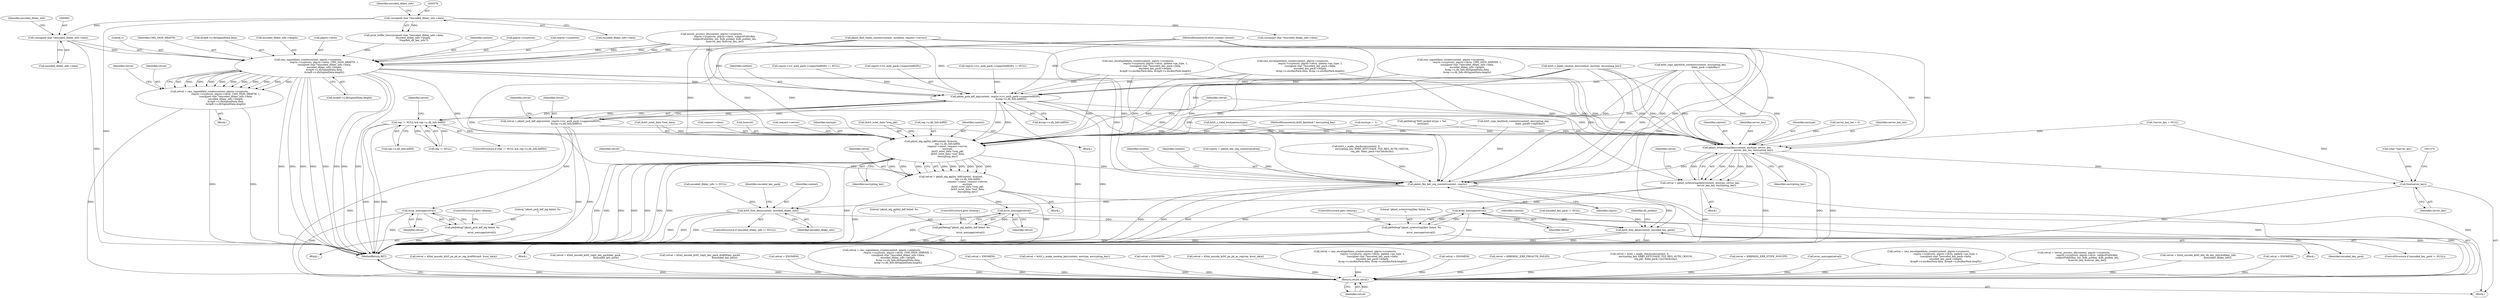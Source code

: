 digraph "0_krb5_db64ca25d661a47b996b4e2645998b5d7f0eb52c@pointer" {
"1000661" [label="(Call,(unsigned char *)encoded_dhkey_info->data)"];
"1000577" [label="(Call,(unsigned char *)encoded_dhkey_info->data)"];
"1000648" [label="(Call,cms_signeddata_create(context, plgctx->cryptoctx,\n                                           reqctx->cryptoctx, plgctx->idctx, CMS_SIGN_DRAFT9, 1,\n                                           (unsigned char *)encoded_dhkey_info->data,\n                                           encoded_dhkey_info->length,\n                                           &rep9->u.dhSignedData.data,\n                                           &rep9->u.dhSignedData.length))"];
"1000646" [label="(Call,retval = cms_signeddata_create(context, plgctx->cryptoctx,\n                                           reqctx->cryptoctx, plgctx->idctx, CMS_SIGN_DRAFT9, 1,\n                                           (unsigned char *)encoded_dhkey_info->data,\n                                           encoded_dhkey_info->length,\n                                           &rep9->u.dhSignedData.data,\n                                           &rep9->u.dhSignedData.length))"];
"1001413" [label="(Return,return retval;)"];
"1001105" [label="(Call,pkinit_pick_kdf_alg(context, reqctx->rcv_auth_pack->supportedKDFs,\n                                         &(rep->u.dh_Info.kdfID)))"];
"1001103" [label="(Call,retval = pkinit_pick_kdf_alg(context, reqctx->rcv_auth_pack->supportedKDFs,\n                                         &(rep->u.dh_Info.kdfID)))"];
"1001125" [label="(Call,error_message(retval))"];
"1001123" [label="(Call,pkiDebug(\"pkinit_pick_kdf_alg failed: %s\n\",\n                         error_message(retval)))"];
"1001194" [label="(Call,rep != NULL && rep->u.dh_Info.kdfID)"];
"1001220" [label="(Call,pkinit_alg_agility_kdf(context, &secret,\n                                            rep->u.dh_Info.kdfID,\n                                            request->client, request->server,\n                                            enctype,\n                                            (krb5_octet_data *)req_pkt,\n                                            (krb5_octet_data *)out_data,\n                                            encrypting_key))"];
"1001218" [label="(Call,retval = pkinit_alg_agility_kdf(context, &secret,\n                                            rep->u.dh_Info.kdfID,\n                                            request->client, request->server,\n                                            enctype,\n                                            (krb5_octet_data *)req_pkt,\n                                            (krb5_octet_data *)out_data,\n                                            encrypting_key))"];
"1001250" [label="(Call,error_message(retval))"];
"1001248" [label="(Call,pkiDebug(\"pkinit_alg_agility_kdf failed: %s\n\",\n                         error_message(retval)))"];
"1001345" [label="(Call,pkinit_fini_kdc_req_context(context, reqctx))"];
"1001358" [label="(Call,krb5_free_data(context, encoded_dhkey_info))"];
"1001365" [label="(Call,krb5_free_data(context, encoded_key_pack))"];
"1001257" [label="(Call,pkinit_octetstring2key(context, enctype, server_key,\n                                            server_key_len, encrypting_key))"];
"1001255" [label="(Call,retval = pkinit_octetstring2key(context, enctype, server_key,\n                                            server_key_len, encrypting_key))"];
"1001268" [label="(Call,error_message(retval))"];
"1001266" [label="(Call,pkiDebug(\"pkinit_octetstring2key failed: %s\n\",\n                         error_message(retval)))"];
"1001370" [label="(Call,free(server_key))"];
"1001126" [label="(Identifier,retval)"];
"1001248" [label="(Call,pkiDebug(\"pkinit_alg_agility_kdf failed: %s\n\",\n                         error_message(retval)))"];
"1001262" [label="(Identifier,encrypting_key)"];
"1001145" [label="(Call,retval = k5int_encode_krb5_pa_pk_as_rep_draft9(rep9, &out_data))"];
"1000839" [label="(Call,retval = k5int_encode_krb5_reply_key_pack(key_pack,\n                                                      &encoded_key_pack))"];
"1000686" [label="(Identifier,retval)"];
"1001371" [label="(Identifier,server_key)"];
"1001249" [label="(Literal,\"pkinit_alg_agility_kdf failed: %s\n\")"];
"1000942" [label="(Call,retval = k5int_encode_krb5_reply_key_pack_draft9(key_pack9,\n                                                                 &encoded_key_pack))"];
"1000768" [label="(Call,retval = ENOMEM)"];
"1001247" [label="(Block,)"];
"1000594" [label="(Call,retval = cms_signeddata_create(context, plgctx->cryptoctx,\n                                           reqctx->cryptoctx, plgctx->idctx, CMS_SIGN_SERVER, 1,\n                                           (unsigned char *)encoded_dhkey_info->data,\n                                           encoded_dhkey_info->length,\n                                           &rep->u.dh_Info.dhSignedData.data,\n                                           &rep->u.dh_Info.dhSignedData.length))"];
"1001080" [label="(Call,reqctx->rcv_auth_pack->supportedKDFs != NULL)"];
"1001270" [label="(ControlStructure,goto cleanup;)"];
"1000151" [label="(Call,*server_key = NULL)"];
"1000122" [label="(Block,)"];
"1000348" [label="(Call,retval = ENOMEM)"];
"1001244" [label="(Identifier,encrypting_key)"];
"1001267" [label="(Literal,\"pkinit_octetstring2key failed: %s\n\")"];
"1000696" [label="(Call,retval = krb5_c_make_random_key(context, enctype, encrypting_key))"];
"1000660" [label="(Literal,1)"];
"1001251" [label="(Identifier,retval)"];
"1000677" [label="(Call,&rep9->u.dhSignedData.length)"];
"1000250" [label="(Call,pkinit_find_realm_context(context, moddata, request->server))"];
"1001350" [label="(Identifier,scratch)"];
"1001107" [label="(Call,reqctx->rcv_auth_pack->supportedKDFs)"];
"1001257" [label="(Call,pkinit_octetstring2key(context, enctype, server_key,\n                                            server_key_len, encrypting_key))"];
"1001345" [label="(Call,pkinit_fini_kdc_req_context(context, reqctx))"];
"1001210" [label="(Call,(char *)server_key)"];
"1001367" [label="(Identifier,encoded_key_pack)"];
"1001366" [label="(Identifier,context)"];
"1001218" [label="(Call,retval = pkinit_alg_agility_kdf(context, &secret,\n                                            rep->u.dh_Info.kdfID,\n                                            request->client, request->server,\n                                            enctype,\n                                            (krb5_octet_data *)req_pkt,\n                                            (krb5_octet_data *)out_data,\n                                            encrypting_key))"];
"1001347" [label="(Identifier,reqctx)"];
"1000646" [label="(Call,retval = cms_signeddata_create(context, plgctx->cryptoctx,\n                                           reqctx->cryptoctx, plgctx->idctx, CMS_SIGN_DRAFT9, 1,\n                                           (unsigned char *)encoded_dhkey_info->data,\n                                           encoded_dhkey_info->length,\n                                           &rep9->u.dhSignedData.data,\n                                           &rep9->u.dhSignedData.length))"];
"1001198" [label="(Call,rep->u.dh_Info.kdfID)"];
"1000368" [label="(Call,retval = ENOMEM)"];
"1001362" [label="(Call,encoded_key_pack != NULL)"];
"1001365" [label="(Call,krb5_free_data(context, encoded_key_pack))"];
"1001136" [label="(Call,retval = k5int_encode_krb5_pa_pk_as_rep(rep, &out_data))"];
"1000116" [label="(MethodParameterIn,krb5_keyblock * encrypting_key)"];
"1001205" [label="(Block,)"];
"1000864" [label="(Call,retval = cms_envelopeddata_create(context, plgctx->cryptoctx,\n                                              reqctx->cryptoctx, plgctx->idctx, padata->pa_type, 1,\n                                              (unsigned char *)encoded_key_pack->data,\n                                              encoded_key_pack->length,\n                                              &rep->u.encKeyPack.data, &rep->u.encKeyPack.length))"];
"1001256" [label="(Identifier,retval)"];
"1001258" [label="(Identifier,context)"];
"1001220" [label="(Call,pkinit_alg_agility_kdf(context, &secret,\n                                            rep->u.dh_Info.kdfID,\n                                            request->client, request->server,\n                                            enctype,\n                                            (krb5_octet_data *)req_pkt,\n                                            (krb5_octet_data *)out_data,\n                                            encrypting_key))"];
"1000661" [label="(Call,(unsigned char *)encoded_dhkey_info->data)"];
"1000659" [label="(Identifier,CMS_SIGN_DRAFT9)"];
"1000489" [label="(Call,server_process_dh(context, plgctx->cryptoctx,\n                                   reqctx->cryptoctx, plgctx->idctx, subjectPublicKey,\n                                   subjectPublicKey_len, &dh_pubkey, &dh_pubkey_len,\n                                   &server_key, &server_key_len))"];
"1001222" [label="(Call,&secret)"];
"1001260" [label="(Identifier,server_key)"];
"1001268" [label="(Call,error_message(retval))"];
"1001269" [label="(Identifier,retval)"];
"1000920" [label="(Call,retval = ENOMEM)"];
"1001234" [label="(Call,request->server)"];
"1000698" [label="(Call,krb5_c_make_random_key(context, enctype, encrypting_key))"];
"1000669" [label="(Call,&rep9->u.dhSignedData.data)"];
"1001264" [label="(Identifier,retval)"];
"1000185" [label="(Call,enctype = -1)"];
"1001266" [label="(Call,pkiDebug(\"pkinit_octetstring2key failed: %s\n\",\n                         error_message(retval)))"];
"1000666" [label="(Call,encoded_dhkey_info->length)"];
"1001231" [label="(Call,request->client)"];
"1000379" [label="(Call,retval = KRB5KDC_ERR_PREAUTH_FAILED)"];
"1001208" [label="(Identifier,secret)"];
"1000111" [label="(MethodParameterIn,krb5_context context)"];
"1000866" [label="(Call,cms_envelopeddata_create(context, plgctx->cryptoctx,\n                                              reqctx->cryptoctx, plgctx->idctx, padata->pa_type, 1,\n                                              (unsigned char *)encoded_key_pack->data,\n                                              encoded_key_pack->length,\n                                              &rep->u.encKeyPack.data, &rep->u.encKeyPack.length))"];
"1000832" [label="(Call,krb5_copy_keyblock_contents(context, encrypting_key,\n                                        &key_pack->replyKey))"];
"1001359" [label="(Identifier,context)"];
"1001127" [label="(ControlStructure,goto cleanup;)"];
"1001252" [label="(ControlStructure,goto cleanup;)"];
"1000656" [label="(Call,plgctx->idctx)"];
"1000579" [label="(Call,encoded_dhkey_info->data)"];
"1000576" [label="(Call,print_buffer_bin((unsigned char *)encoded_dhkey_info->data,\n                         encoded_dhkey_info->length,\n                         \"/tmp/kdc_dh_key_info\"))"];
"1000317" [label="(Call,pkiDebug(\"KDC picked etype = %d\n\", enctype))"];
"1000772" [label="(Call,retval = krb5_c_make_checksum(context, 0,\n                                          encrypting_key, KRB5_KEYUSAGE_TGS_REQ_AUTH_CKSUM,\n                                          req_pkt, &key_pack->asChecksum))"];
"1000663" [label="(Call,encoded_dhkey_info->data)"];
"1001254" [label="(Block,)"];
"1001259" [label="(Identifier,enctype)"];
"1001105" [label="(Call,pkinit_pick_kdf_alg(context, reqctx->rcv_auth_pack->supportedKDFs,\n                                         &(rep->u.dh_Info.kdfID)))"];
"1001104" [label="(Identifier,retval)"];
"1000159" [label="(Call,server_key_len = 0)"];
"1001103" [label="(Call,retval = pkinit_pick_kdf_alg(context, reqctx->rcv_auth_pack->supportedKDFs,\n                                         &(rep->u.dh_Info.kdfID)))"];
"1000667" [label="(Identifier,encoded_dhkey_info)"];
"1001265" [label="(Block,)"];
"1000649" [label="(Identifier,context)"];
"1001358" [label="(Call,krb5_free_data(context, encoded_dhkey_info))"];
"1001237" [label="(Identifier,enctype)"];
"1000647" [label="(Identifier,retval)"];
"1000935" [label="(Call,krb5_copy_keyblock_contents(context, encrypting_key,\n                                            &key_pack9->replyKey))"];
"1000648" [label="(Call,cms_signeddata_create(context, plgctx->cryptoctx,\n                                           reqctx->cryptoctx, plgctx->idctx, CMS_SIGN_DRAFT9, 1,\n                                           (unsigned char *)encoded_dhkey_info->data,\n                                           encoded_dhkey_info->length,\n                                           &rep9->u.dhSignedData.data,\n                                           &rep9->u.dhSignedData.length))"];
"1001355" [label="(Call,encoded_dhkey_info != NULL)"];
"1000328" [label="(Call,retval = KRB5KDC_ERR_ETYPE_NOSUPP)"];
"1001255" [label="(Call,retval = pkinit_octetstring2key(context, enctype, server_key,\n                                            server_key_len, encrypting_key))"];
"1001112" [label="(Call,&(rep->u.dh_Info.kdfID))"];
"1001106" [label="(Identifier,context)"];
"1001363" [label="(Identifier,encoded_key_pack)"];
"1001006" [label="(Call,error_message(retval))"];
"1001414" [label="(Identifier,retval)"];
"1000592" [label="(Block,)"];
"1000959" [label="(Call,retval = cms_envelopeddata_create(context, plgctx->cryptoctx,\n                                              reqctx->cryptoctx, plgctx->idctx, padata->pa_type, 1,\n                                              (unsigned char *)encoded_key_pack->data,\n                                              encoded_key_pack->length,\n                                              &rep9->u.encKeyPack.data, &rep9->u.encKeyPack.length))"];
"1001195" [label="(Call,rep != NULL)"];
"1001193" [label="(ControlStructure,if (rep != NULL && rep->u.dh_Info.kdfID))"];
"1001238" [label="(Call,(krb5_octet_data *)req_pkt)"];
"1001261" [label="(Identifier,server_key_len)"];
"1001224" [label="(Call,rep->u.dh_Info.kdfID)"];
"1001346" [label="(Identifier,context)"];
"1000487" [label="(Call,retval = server_process_dh(context, plgctx->cryptoctx,\n                                   reqctx->cryptoctx, plgctx->idctx, subjectPublicKey,\n                                   subjectPublicKey_len, &dh_pubkey, &dh_pubkey_len,\n                                   &server_key, &server_key_len))"];
"1001354" [label="(ControlStructure,if (encoded_dhkey_info != NULL))"];
"1001361" [label="(ControlStructure,if (encoded_key_pack != NULL))"];
"1000267" [label="(Call,reqctx = (pkinit_kdc_req_context)modreq)"];
"1000961" [label="(Call,cms_envelopeddata_create(context, plgctx->cryptoctx,\n                                              reqctx->cryptoctx, plgctx->idctx, padata->pa_type, 1,\n                                              (unsigned char *)encoded_key_pack->data,\n                                              encoded_key_pack->length,\n                                              &rep9->u.encKeyPack.data, &rep9->u.encKeyPack.length))"];
"1001102" [label="(Block,)"];
"1001122" [label="(Block,)"];
"1001124" [label="(Literal,\"pkinit_pick_kdf_alg failed: %s\n\")"];
"1000563" [label="(Call,retval = k5int_encode_krb5_kdc_dh_key_info(&dhkey_info,\n                                                   &encoded_dhkey_info))"];
"1001125" [label="(Call,error_message(retval))"];
"1001221" [label="(Identifier,context)"];
"1001370" [label="(Call,free(server_key))"];
"1000312" [label="(Call,krb5_c_valid_enctype(enctype))"];
"1001219" [label="(Identifier,retval)"];
"1001250" [label="(Call,error_message(retval))"];
"1000583" [label="(Identifier,encoded_dhkey_info)"];
"1001415" [label="(MethodReturn,RET)"];
"1000609" [label="(Call,(unsigned char *)encoded_dhkey_info->data)"];
"1000650" [label="(Call,plgctx->cryptoctx)"];
"1001246" [label="(Identifier,retval)"];
"1001241" [label="(Call,(krb5_octet_data *)out_data)"];
"1001123" [label="(Call,pkiDebug(\"pkinit_pick_kdf_alg failed: %s\n\",\n                         error_message(retval)))"];
"1001283" [label="(Call,retval = ENOMEM)"];
"1001095" [label="(Call,reqctx->rcv_auth_pack->supportedKDFs != NULL)"];
"1001360" [label="(Identifier,encoded_dhkey_info)"];
"1001413" [label="(Return,return retval;)"];
"1000596" [label="(Call,cms_signeddata_create(context, plgctx->cryptoctx,\n                                           reqctx->cryptoctx, plgctx->idctx, CMS_SIGN_SERVER, 1,\n                                           (unsigned char *)encoded_dhkey_info->data,\n                                           encoded_dhkey_info->length,\n                                           &rep->u.dh_Info.dhSignedData.data,\n                                           &rep->u.dh_Info.dhSignedData.length))"];
"1000774" [label="(Call,krb5_c_make_checksum(context, 0,\n                                          encrypting_key, KRB5_KEYUSAGE_TGS_REQ_AUTH_CKSUM,\n                                          req_pkt, &key_pack->asChecksum))"];
"1001121" [label="(Identifier,retval)"];
"1001194" [label="(Call,rep != NULL && rep->u.dh_Info.kdfID)"];
"1001369" [label="(Identifier,dh_pubkey)"];
"1000653" [label="(Call,reqctx->cryptoctx)"];
"1000577" [label="(Call,(unsigned char *)encoded_dhkey_info->data)"];
"1000661" -> "1000648"  [label="AST: "];
"1000661" -> "1000663"  [label="CFG: "];
"1000662" -> "1000661"  [label="AST: "];
"1000663" -> "1000661"  [label="AST: "];
"1000667" -> "1000661"  [label="CFG: "];
"1000661" -> "1001415"  [label="DDG: "];
"1000661" -> "1000648"  [label="DDG: "];
"1000577" -> "1000661"  [label="DDG: "];
"1000577" -> "1000576"  [label="AST: "];
"1000577" -> "1000579"  [label="CFG: "];
"1000578" -> "1000577"  [label="AST: "];
"1000579" -> "1000577"  [label="AST: "];
"1000583" -> "1000577"  [label="CFG: "];
"1000577" -> "1001415"  [label="DDG: "];
"1000577" -> "1000576"  [label="DDG: "];
"1000577" -> "1000609"  [label="DDG: "];
"1000648" -> "1000646"  [label="AST: "];
"1000648" -> "1000677"  [label="CFG: "];
"1000649" -> "1000648"  [label="AST: "];
"1000650" -> "1000648"  [label="AST: "];
"1000653" -> "1000648"  [label="AST: "];
"1000656" -> "1000648"  [label="AST: "];
"1000659" -> "1000648"  [label="AST: "];
"1000660" -> "1000648"  [label="AST: "];
"1000666" -> "1000648"  [label="AST: "];
"1000669" -> "1000648"  [label="AST: "];
"1000677" -> "1000648"  [label="AST: "];
"1000646" -> "1000648"  [label="CFG: "];
"1000648" -> "1001415"  [label="DDG: "];
"1000648" -> "1001415"  [label="DDG: "];
"1000648" -> "1001415"  [label="DDG: "];
"1000648" -> "1001415"  [label="DDG: "];
"1000648" -> "1001415"  [label="DDG: "];
"1000648" -> "1001415"  [label="DDG: "];
"1000648" -> "1001415"  [label="DDG: "];
"1000648" -> "1001415"  [label="DDG: "];
"1000648" -> "1000646"  [label="DDG: "];
"1000648" -> "1000646"  [label="DDG: "];
"1000648" -> "1000646"  [label="DDG: "];
"1000648" -> "1000646"  [label="DDG: "];
"1000648" -> "1000646"  [label="DDG: "];
"1000648" -> "1000646"  [label="DDG: "];
"1000648" -> "1000646"  [label="DDG: "];
"1000648" -> "1000646"  [label="DDG: "];
"1000648" -> "1000646"  [label="DDG: "];
"1000648" -> "1000646"  [label="DDG: "];
"1000250" -> "1000648"  [label="DDG: "];
"1000489" -> "1000648"  [label="DDG: "];
"1000489" -> "1000648"  [label="DDG: "];
"1000489" -> "1000648"  [label="DDG: "];
"1000489" -> "1000648"  [label="DDG: "];
"1000111" -> "1000648"  [label="DDG: "];
"1000576" -> "1000648"  [label="DDG: "];
"1000648" -> "1001105"  [label="DDG: "];
"1000648" -> "1001220"  [label="DDG: "];
"1000648" -> "1001257"  [label="DDG: "];
"1000648" -> "1001345"  [label="DDG: "];
"1000646" -> "1000592"  [label="AST: "];
"1000647" -> "1000646"  [label="AST: "];
"1000686" -> "1000646"  [label="CFG: "];
"1000646" -> "1001415"  [label="DDG: "];
"1000646" -> "1001415"  [label="DDG: "];
"1000646" -> "1001413"  [label="DDG: "];
"1001413" -> "1000122"  [label="AST: "];
"1001413" -> "1001414"  [label="CFG: "];
"1001414" -> "1001413"  [label="AST: "];
"1001415" -> "1001413"  [label="CFG: "];
"1001413" -> "1001415"  [label="DDG: "];
"1001414" -> "1001413"  [label="DDG: "];
"1000368" -> "1001413"  [label="DDG: "];
"1000772" -> "1001413"  [label="DDG: "];
"1000594" -> "1001413"  [label="DDG: "];
"1001136" -> "1001413"  [label="DDG: "];
"1001103" -> "1001413"  [label="DDG: "];
"1000379" -> "1001413"  [label="DDG: "];
"1000942" -> "1001413"  [label="DDG: "];
"1001255" -> "1001413"  [label="DDG: "];
"1000328" -> "1001413"  [label="DDG: "];
"1001218" -> "1001413"  [label="DDG: "];
"1001268" -> "1001413"  [label="DDG: "];
"1000959" -> "1001413"  [label="DDG: "];
"1001283" -> "1001413"  [label="DDG: "];
"1000839" -> "1001413"  [label="DDG: "];
"1001250" -> "1001413"  [label="DDG: "];
"1000348" -> "1001413"  [label="DDG: "];
"1000696" -> "1001413"  [label="DDG: "];
"1000864" -> "1001413"  [label="DDG: "];
"1000487" -> "1001413"  [label="DDG: "];
"1000920" -> "1001413"  [label="DDG: "];
"1001006" -> "1001413"  [label="DDG: "];
"1001145" -> "1001413"  [label="DDG: "];
"1000768" -> "1001413"  [label="DDG: "];
"1001125" -> "1001413"  [label="DDG: "];
"1000563" -> "1001413"  [label="DDG: "];
"1001105" -> "1001103"  [label="AST: "];
"1001105" -> "1001112"  [label="CFG: "];
"1001106" -> "1001105"  [label="AST: "];
"1001107" -> "1001105"  [label="AST: "];
"1001112" -> "1001105"  [label="AST: "];
"1001103" -> "1001105"  [label="CFG: "];
"1001105" -> "1001415"  [label="DDG: "];
"1001105" -> "1001415"  [label="DDG: "];
"1001105" -> "1001103"  [label="DDG: "];
"1001105" -> "1001103"  [label="DDG: "];
"1001105" -> "1001103"  [label="DDG: "];
"1000866" -> "1001105"  [label="DDG: "];
"1000250" -> "1001105"  [label="DDG: "];
"1000596" -> "1001105"  [label="DDG: "];
"1000698" -> "1001105"  [label="DDG: "];
"1000961" -> "1001105"  [label="DDG: "];
"1000832" -> "1001105"  [label="DDG: "];
"1000489" -> "1001105"  [label="DDG: "];
"1000111" -> "1001105"  [label="DDG: "];
"1001080" -> "1001105"  [label="DDG: "];
"1001095" -> "1001105"  [label="DDG: "];
"1001105" -> "1001194"  [label="DDG: "];
"1001105" -> "1001220"  [label="DDG: "];
"1001105" -> "1001220"  [label="DDG: "];
"1001105" -> "1001257"  [label="DDG: "];
"1001105" -> "1001345"  [label="DDG: "];
"1001103" -> "1001102"  [label="AST: "];
"1001104" -> "1001103"  [label="AST: "];
"1001121" -> "1001103"  [label="CFG: "];
"1001103" -> "1001415"  [label="DDG: "];
"1001103" -> "1001415"  [label="DDG: "];
"1001103" -> "1001125"  [label="DDG: "];
"1001125" -> "1001123"  [label="AST: "];
"1001125" -> "1001126"  [label="CFG: "];
"1001126" -> "1001125"  [label="AST: "];
"1001123" -> "1001125"  [label="CFG: "];
"1001125" -> "1001415"  [label="DDG: "];
"1001125" -> "1001123"  [label="DDG: "];
"1001123" -> "1001122"  [label="AST: "];
"1001124" -> "1001123"  [label="AST: "];
"1001127" -> "1001123"  [label="CFG: "];
"1001123" -> "1001415"  [label="DDG: "];
"1001123" -> "1001415"  [label="DDG: "];
"1001194" -> "1001193"  [label="AST: "];
"1001194" -> "1001195"  [label="CFG: "];
"1001194" -> "1001198"  [label="CFG: "];
"1001195" -> "1001194"  [label="AST: "];
"1001198" -> "1001194"  [label="AST: "];
"1001208" -> "1001194"  [label="CFG: "];
"1001256" -> "1001194"  [label="CFG: "];
"1001194" -> "1001415"  [label="DDG: "];
"1001194" -> "1001415"  [label="DDG: "];
"1001194" -> "1001415"  [label="DDG: "];
"1001195" -> "1001194"  [label="DDG: "];
"1001195" -> "1001194"  [label="DDG: "];
"1001194" -> "1001220"  [label="DDG: "];
"1001220" -> "1001218"  [label="AST: "];
"1001220" -> "1001244"  [label="CFG: "];
"1001221" -> "1001220"  [label="AST: "];
"1001222" -> "1001220"  [label="AST: "];
"1001224" -> "1001220"  [label="AST: "];
"1001231" -> "1001220"  [label="AST: "];
"1001234" -> "1001220"  [label="AST: "];
"1001237" -> "1001220"  [label="AST: "];
"1001238" -> "1001220"  [label="AST: "];
"1001241" -> "1001220"  [label="AST: "];
"1001244" -> "1001220"  [label="AST: "];
"1001218" -> "1001220"  [label="CFG: "];
"1001220" -> "1001415"  [label="DDG: "];
"1001220" -> "1001415"  [label="DDG: "];
"1001220" -> "1001415"  [label="DDG: "];
"1001220" -> "1001415"  [label="DDG: "];
"1001220" -> "1001415"  [label="DDG: "];
"1001220" -> "1001415"  [label="DDG: "];
"1001220" -> "1001415"  [label="DDG: "];
"1001220" -> "1001415"  [label="DDG: "];
"1001220" -> "1001218"  [label="DDG: "];
"1001220" -> "1001218"  [label="DDG: "];
"1001220" -> "1001218"  [label="DDG: "];
"1001220" -> "1001218"  [label="DDG: "];
"1001220" -> "1001218"  [label="DDG: "];
"1001220" -> "1001218"  [label="DDG: "];
"1001220" -> "1001218"  [label="DDG: "];
"1001220" -> "1001218"  [label="DDG: "];
"1001220" -> "1001218"  [label="DDG: "];
"1000866" -> "1001220"  [label="DDG: "];
"1000250" -> "1001220"  [label="DDG: "];
"1000250" -> "1001220"  [label="DDG: "];
"1000596" -> "1001220"  [label="DDG: "];
"1000698" -> "1001220"  [label="DDG: "];
"1000698" -> "1001220"  [label="DDG: "];
"1000698" -> "1001220"  [label="DDG: "];
"1000961" -> "1001220"  [label="DDG: "];
"1000489" -> "1001220"  [label="DDG: "];
"1000832" -> "1001220"  [label="DDG: "];
"1000832" -> "1001220"  [label="DDG: "];
"1000111" -> "1001220"  [label="DDG: "];
"1000185" -> "1001220"  [label="DDG: "];
"1000312" -> "1001220"  [label="DDG: "];
"1000317" -> "1001220"  [label="DDG: "];
"1001238" -> "1001220"  [label="DDG: "];
"1001241" -> "1001220"  [label="DDG: "];
"1000935" -> "1001220"  [label="DDG: "];
"1000116" -> "1001220"  [label="DDG: "];
"1001220" -> "1001345"  [label="DDG: "];
"1001218" -> "1001205"  [label="AST: "];
"1001219" -> "1001218"  [label="AST: "];
"1001246" -> "1001218"  [label="CFG: "];
"1001218" -> "1001415"  [label="DDG: "];
"1001218" -> "1001415"  [label="DDG: "];
"1001218" -> "1001250"  [label="DDG: "];
"1001250" -> "1001248"  [label="AST: "];
"1001250" -> "1001251"  [label="CFG: "];
"1001251" -> "1001250"  [label="AST: "];
"1001248" -> "1001250"  [label="CFG: "];
"1001250" -> "1001415"  [label="DDG: "];
"1001250" -> "1001248"  [label="DDG: "];
"1001248" -> "1001247"  [label="AST: "];
"1001249" -> "1001248"  [label="AST: "];
"1001252" -> "1001248"  [label="CFG: "];
"1001248" -> "1001415"  [label="DDG: "];
"1001248" -> "1001415"  [label="DDG: "];
"1001345" -> "1000122"  [label="AST: "];
"1001345" -> "1001347"  [label="CFG: "];
"1001346" -> "1001345"  [label="AST: "];
"1001347" -> "1001345"  [label="AST: "];
"1001350" -> "1001345"  [label="CFG: "];
"1001345" -> "1001415"  [label="DDG: "];
"1001345" -> "1001415"  [label="DDG: "];
"1001345" -> "1001415"  [label="DDG: "];
"1000866" -> "1001345"  [label="DDG: "];
"1000250" -> "1001345"  [label="DDG: "];
"1000935" -> "1001345"  [label="DDG: "];
"1001257" -> "1001345"  [label="DDG: "];
"1000596" -> "1001345"  [label="DDG: "];
"1000698" -> "1001345"  [label="DDG: "];
"1000961" -> "1001345"  [label="DDG: "];
"1000489" -> "1001345"  [label="DDG: "];
"1000774" -> "1001345"  [label="DDG: "];
"1000832" -> "1001345"  [label="DDG: "];
"1000111" -> "1001345"  [label="DDG: "];
"1000267" -> "1001345"  [label="DDG: "];
"1001345" -> "1001358"  [label="DDG: "];
"1001345" -> "1001365"  [label="DDG: "];
"1001358" -> "1001354"  [label="AST: "];
"1001358" -> "1001360"  [label="CFG: "];
"1001359" -> "1001358"  [label="AST: "];
"1001360" -> "1001358"  [label="AST: "];
"1001363" -> "1001358"  [label="CFG: "];
"1001358" -> "1001415"  [label="DDG: "];
"1001358" -> "1001415"  [label="DDG: "];
"1001358" -> "1001415"  [label="DDG: "];
"1000111" -> "1001358"  [label="DDG: "];
"1001355" -> "1001358"  [label="DDG: "];
"1001358" -> "1001365"  [label="DDG: "];
"1001365" -> "1001361"  [label="AST: "];
"1001365" -> "1001367"  [label="CFG: "];
"1001366" -> "1001365"  [label="AST: "];
"1001367" -> "1001365"  [label="AST: "];
"1001369" -> "1001365"  [label="CFG: "];
"1001365" -> "1001415"  [label="DDG: "];
"1001365" -> "1001415"  [label="DDG: "];
"1001365" -> "1001415"  [label="DDG: "];
"1000111" -> "1001365"  [label="DDG: "];
"1001362" -> "1001365"  [label="DDG: "];
"1001257" -> "1001255"  [label="AST: "];
"1001257" -> "1001262"  [label="CFG: "];
"1001258" -> "1001257"  [label="AST: "];
"1001259" -> "1001257"  [label="AST: "];
"1001260" -> "1001257"  [label="AST: "];
"1001261" -> "1001257"  [label="AST: "];
"1001262" -> "1001257"  [label="AST: "];
"1001255" -> "1001257"  [label="CFG: "];
"1001257" -> "1001415"  [label="DDG: "];
"1001257" -> "1001415"  [label="DDG: "];
"1001257" -> "1001415"  [label="DDG: "];
"1001257" -> "1001255"  [label="DDG: "];
"1001257" -> "1001255"  [label="DDG: "];
"1001257" -> "1001255"  [label="DDG: "];
"1001257" -> "1001255"  [label="DDG: "];
"1001257" -> "1001255"  [label="DDG: "];
"1000866" -> "1001257"  [label="DDG: "];
"1000250" -> "1001257"  [label="DDG: "];
"1000596" -> "1001257"  [label="DDG: "];
"1000698" -> "1001257"  [label="DDG: "];
"1000698" -> "1001257"  [label="DDG: "];
"1000698" -> "1001257"  [label="DDG: "];
"1000961" -> "1001257"  [label="DDG: "];
"1000489" -> "1001257"  [label="DDG: "];
"1000832" -> "1001257"  [label="DDG: "];
"1000832" -> "1001257"  [label="DDG: "];
"1000111" -> "1001257"  [label="DDG: "];
"1000185" -> "1001257"  [label="DDG: "];
"1000312" -> "1001257"  [label="DDG: "];
"1000317" -> "1001257"  [label="DDG: "];
"1000151" -> "1001257"  [label="DDG: "];
"1000159" -> "1001257"  [label="DDG: "];
"1000935" -> "1001257"  [label="DDG: "];
"1000116" -> "1001257"  [label="DDG: "];
"1001257" -> "1001370"  [label="DDG: "];
"1001255" -> "1001254"  [label="AST: "];
"1001256" -> "1001255"  [label="AST: "];
"1001264" -> "1001255"  [label="CFG: "];
"1001255" -> "1001415"  [label="DDG: "];
"1001255" -> "1001415"  [label="DDG: "];
"1001255" -> "1001268"  [label="DDG: "];
"1001268" -> "1001266"  [label="AST: "];
"1001268" -> "1001269"  [label="CFG: "];
"1001269" -> "1001268"  [label="AST: "];
"1001266" -> "1001268"  [label="CFG: "];
"1001268" -> "1001415"  [label="DDG: "];
"1001268" -> "1001266"  [label="DDG: "];
"1001266" -> "1001265"  [label="AST: "];
"1001267" -> "1001266"  [label="AST: "];
"1001270" -> "1001266"  [label="CFG: "];
"1001266" -> "1001415"  [label="DDG: "];
"1001266" -> "1001415"  [label="DDG: "];
"1001370" -> "1000122"  [label="AST: "];
"1001370" -> "1001371"  [label="CFG: "];
"1001371" -> "1001370"  [label="AST: "];
"1001374" -> "1001370"  [label="CFG: "];
"1001370" -> "1001415"  [label="DDG: "];
"1000151" -> "1001370"  [label="DDG: "];
"1001210" -> "1001370"  [label="DDG: "];
}
